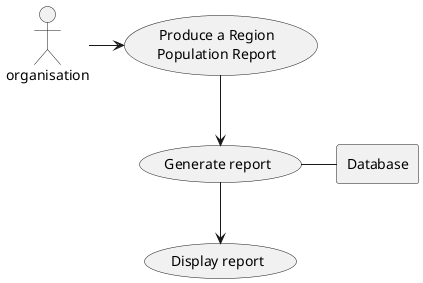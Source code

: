 @startuml
'https://plantuml.com/use-case-diagram

:organisation: as User

rectangle Database

usecase UC1 as "Produce a Region
Population Report"

usecase Use as "Generate report"

usecase Display as "Display report"

User -> UC1
UC1 --> Use
Use - Database
Use --> Display

@enduml